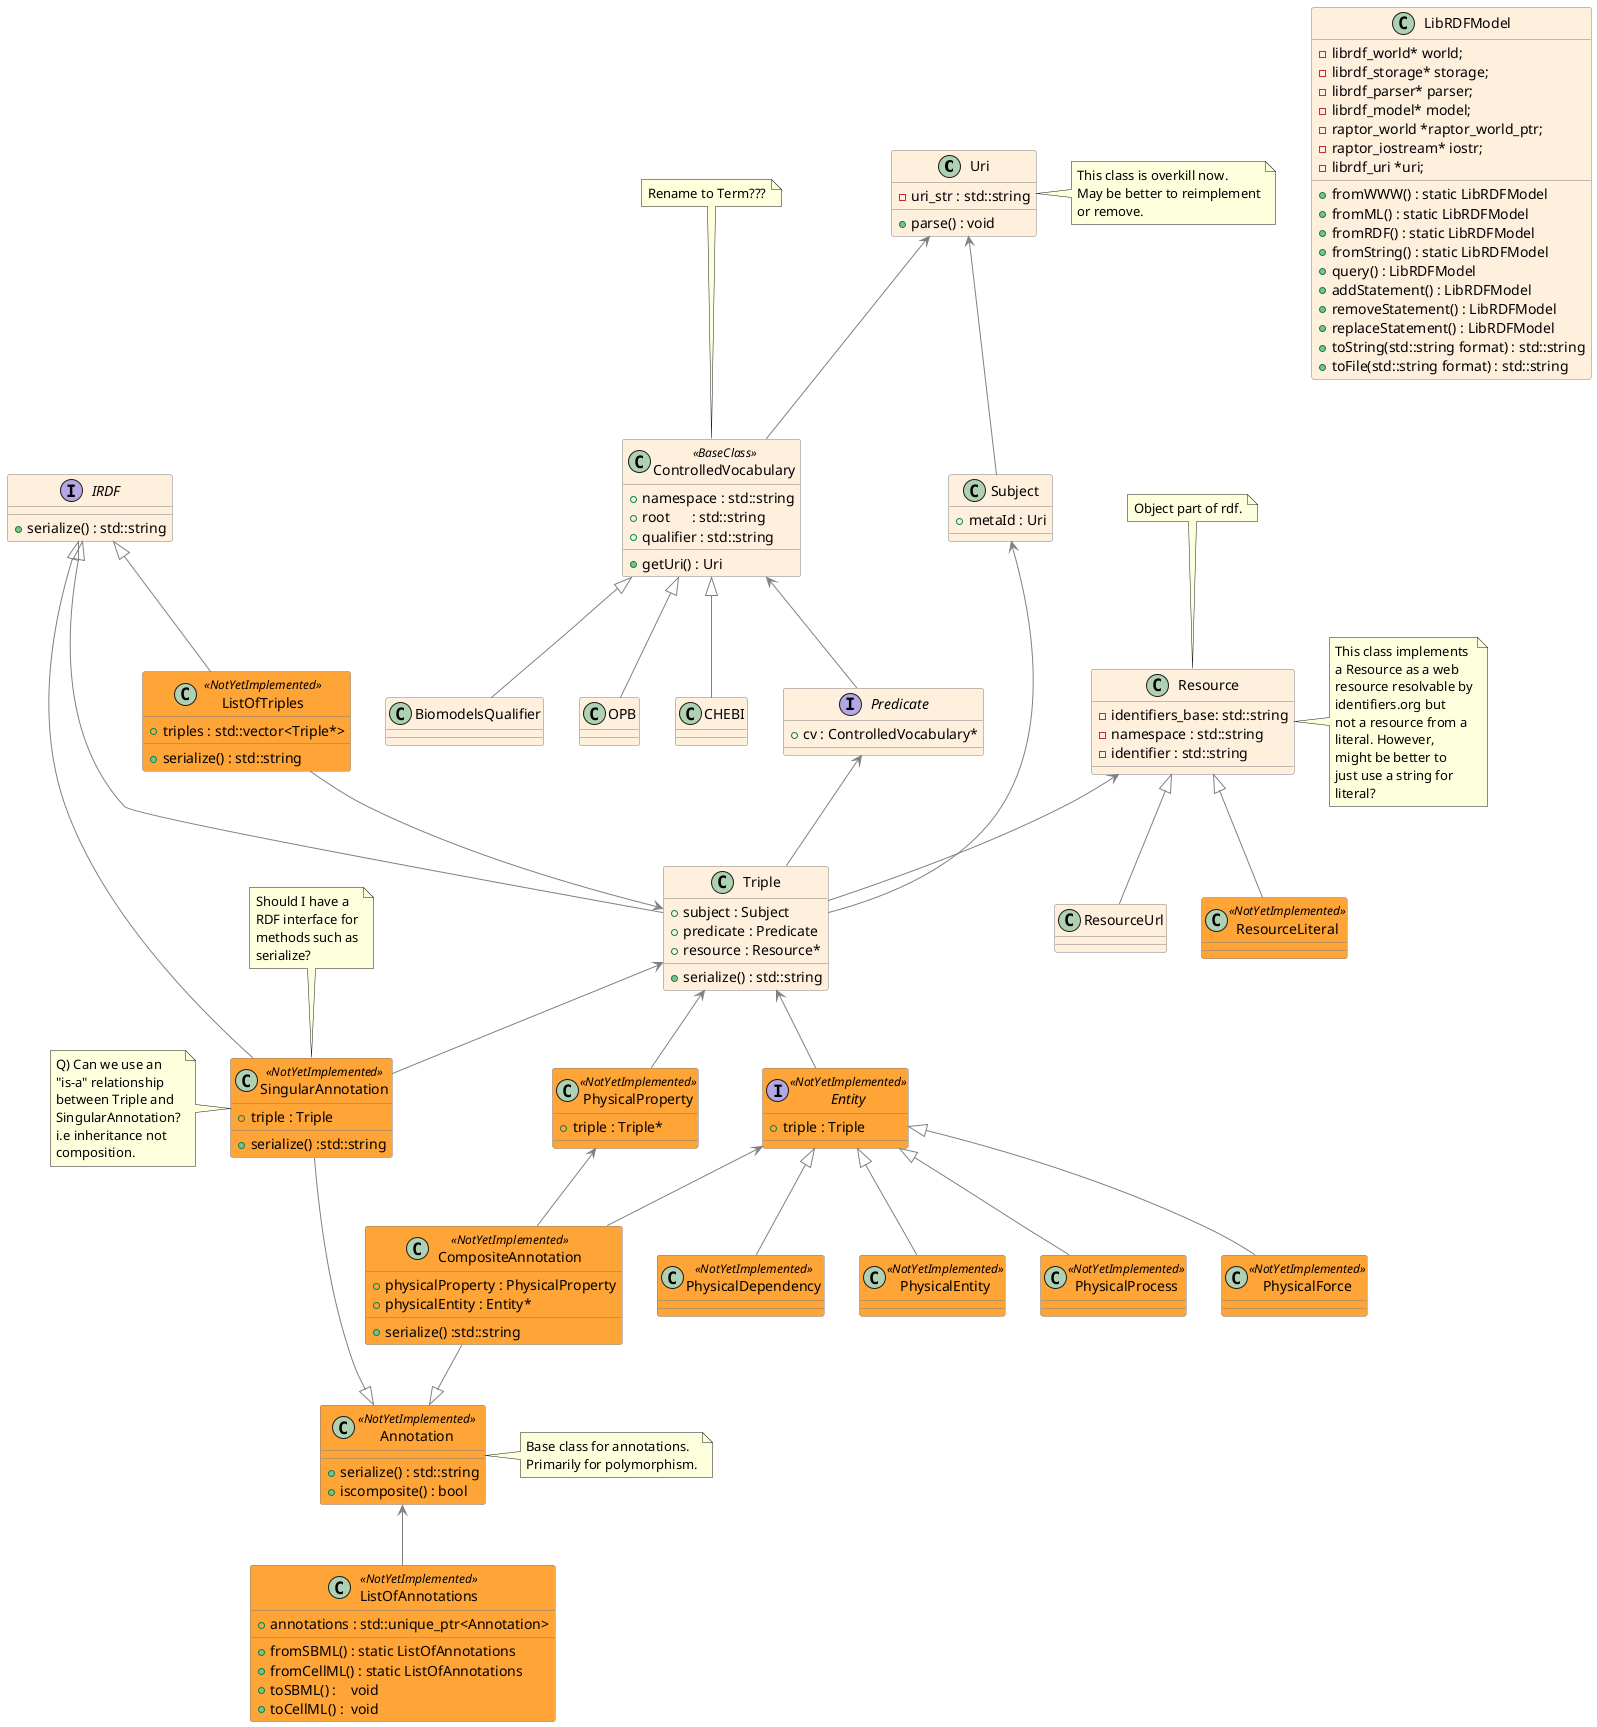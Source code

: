 @startuml
skinparam backgroundcolor white

skinparam class {
	BackgroundColor FFF0DE
	ArrowColor grey
	BorderColor grey
	BackgroundColor<<NotYetImplemented>> FFA436
}



class Uri {
    - uri_str : std::string
    + parse() : void
}
note right of Uri
    This class is overkill now.
    May be better to reimplement
    or remove.
end note
class Subject {
    + metaId : Uri
}

interface Predicate {
    + cv : ControlledVocabulary*
}
class ControlledVocabulary <<BaseClass>> {
    + namespace : std::string
    + root      : std::string
    + qualifier : std::string
    + getUri() : Uri
}
note top of ControlledVocabulary
    Rename to Term???
end note
ControlledVocabulary <-- Predicate
Uri <-- ControlledVocabulary

class BiomodelsQualifier {}
class OPB {}
class CHEBI {}
ControlledVocabulary <|-- BiomodelsQualifier
ControlledVocabulary <|-- OPB
ControlledVocabulary <|-- CHEBI


class Resource {
    - identifiers_base: std::string
    - namespace : std::string
    - identifier : std::string
}
note right of Resource
    This class implements
    a Resource as a web
    resource resolvable by
    identifiers.org but
    not a resource from a
    literal. However,
    might be better to
    just use a string for
    literal?
end note
class ResourceUrl {}

class ResourceLiteral <<NotYetImplemented>>{}

Resource <|-- ResourceUrl
Resource <|-- ResourceLiteral

note top of Resource
    Object part of rdf.
end note


class Triple {
    + subject : Subject
    + predicate : Predicate
    + resource : Resource*
    + serialize() : std::string
}

Subject <-- Triple
Predicate <-- Triple
Resource <-- Triple

class ListOfTriples <<NotYetImplemented>>{
    + triples : std::vector<Triple*>
    + serialize() : std::string
}

interface IRDF {
    + serialize() : std::string
}

IRDF <|-- Triple
IRDF <|-- ListOfTriples
IRDF <|-- SingularAnnotation
ListOfTriples --> Triple

Uri <-- Subject

class PhysicalProperty <<NotYetImplemented>>{
    + triple : Triple*
}
Triple <-- PhysicalProperty

interface Entity<<NotYetImplemented>> {
    + triple : Triple
}
Triple <-- Entity

class PhysicalEntity <<NotYetImplemented>>{}
class PhysicalProcess<<NotYetImplemented>> {}
class PhysicalForce <<NotYetImplemented>>{}
class PhysicalDependency <<NotYetImplemented>>{}

Entity <|-- PhysicalEntity
Entity <|-- PhysicalProcess
Entity <|-- PhysicalForce
Entity <|-- PhysicalDependency


'Base class for all annotations
class Annotation<<NotYetImplemented>> {
    + serialize() : std::string
    + iscomposite() : bool
}
note right of Annotation
    Base class for annotations.
    Primarily for polymorphism.
end note
'todo Conceptually, could we use an isa relationshop between singular annotation and Triple?

class SingularAnnotation <<NotYetImplemented>>{
    + triple : Triple
    + serialize() :std::string
}
note top of SingularAnnotation
    Should I have a
    RDF interface for
    methods such as
    serialize?
end note

note left of SingularAnnotation
    Q) Can we use an
    "is-a" relationship
    between Triple and
    SingularAnnotation?
    i.e inheritance not
    composition.
end note
'Not sure what type the physicalEntity / physicalProperty should have.
'Not sure what the physicalEntity should be called.
'From section 2.27 of omex metadata spec: physical entity, process, force or dependency that bears the physical property.
class CompositeAnnotation<<NotYetImplemented>> {
    + physicalProperty : PhysicalProperty
    + physicalEntity : Entity*
    + serialize() :std::string
}

SingularAnnotation --|> Annotation
CompositeAnnotation --|> Annotation
Triple <-- SingularAnnotation

Entity <-- CompositeAnnotation
PhysicalProperty <-- CompositeAnnotation


class ListOfAnnotations <<NotYetImplemented>>{
    + annotations : std::unique_ptr<Annotation>
    + fromSBML() : static ListOfAnnotations
    + fromCellML() : static ListOfAnnotations
    + toSBML() :    void
    + toCellML() :  void
}

Annotation <-- ListOfAnnotations


class LibRDFModel {
    - librdf_world* world;
    - librdf_storage* storage;
    - librdf_parser* parser;
    - librdf_model* model;
    - raptor_world *raptor_world_ptr;
    - raptor_iostream* iostr;
    - librdf_uri *uri;
    + fromWWW() : static LibRDFModel
    + fromML() : static LibRDFModel
    + fromRDF() : static LibRDFModel
    + fromString() : static LibRDFModel
    + query() : LibRDFModel
    + addStatement() : LibRDFModel
    + removeStatement() : LibRDFModel
    + replaceStatement() : LibRDFModel
    + toString(std::string format) : std::string
    + toFile(std::string format) : std::string

}




@enduml